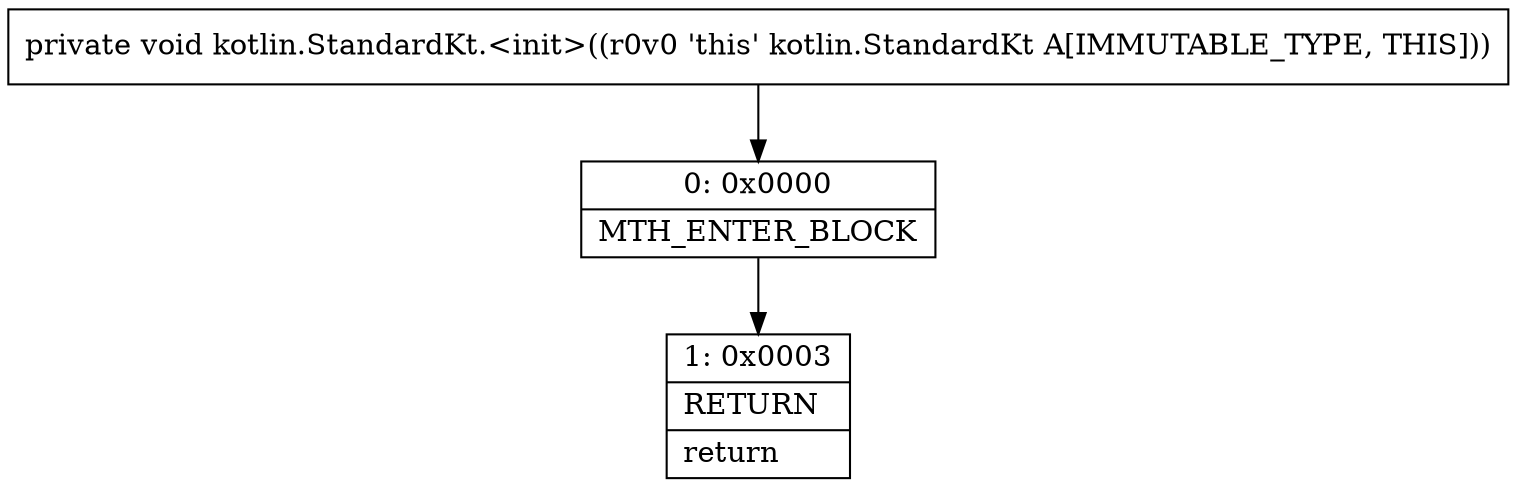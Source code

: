 digraph "CFG forkotlin.StandardKt.\<init\>()V" {
Node_0 [shape=record,label="{0\:\ 0x0000|MTH_ENTER_BLOCK\l}"];
Node_1 [shape=record,label="{1\:\ 0x0003|RETURN\l|return\l}"];
MethodNode[shape=record,label="{private void kotlin.StandardKt.\<init\>((r0v0 'this' kotlin.StandardKt A[IMMUTABLE_TYPE, THIS])) }"];
MethodNode -> Node_0;
Node_0 -> Node_1;
}

